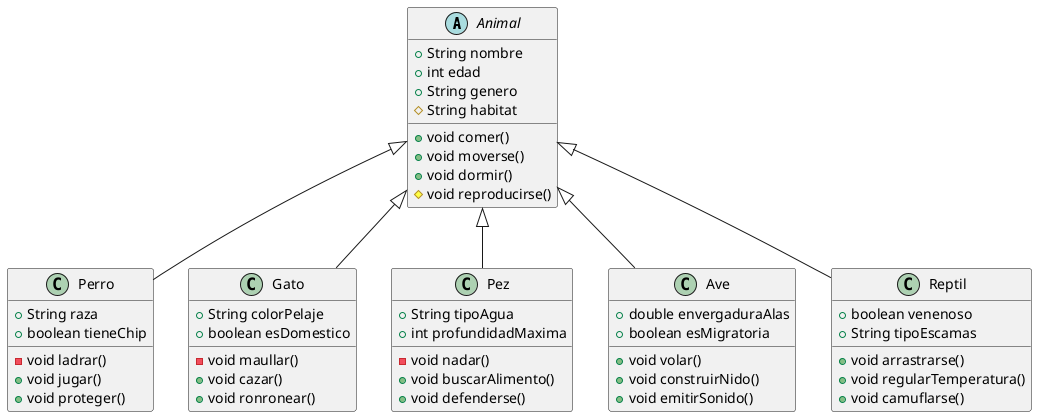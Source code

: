 @startuml

' Clase abstracta principal
abstract class Animal {
    + String nombre
    + int edad
    + String genero
    # String habitat
    + void comer()
    + void moverse()
    + void dormir()
    # void reproducirse()
}

' Clase concreta Perro
class Perro {
    + String raza
    + boolean tieneChip
    - void ladrar()
    + void jugar()
    + void proteger()
}

' Clase concreta Gato
class Gato {
    + String colorPelaje
    + boolean esDomestico
    - void maullar()
    + void cazar()
    + void ronronear()
}

' Clase concreta Pez
class Pez {
    + String tipoAgua
    + int profundidadMaxima
    - void nadar()
    + void buscarAlimento()
    + void defenderse()
}

' Clase concreta Ave
class Ave {
    + double envergaduraAlas
    + boolean esMigratoria
    + void volar()
    + void construirNido()
    + void emitirSonido()
}

' Clase concreta Reptil
class Reptil {
    + boolean venenoso
    + String tipoEscamas
    + void arrastrarse()
    + void regularTemperatura()
    + void camuflarse()
}

' Relaciones de herencia
Animal <|-- Perro
Animal <|-- Gato
Animal <|-- Pez
Animal <|-- Ave
Animal <|-- Reptil

@enduml